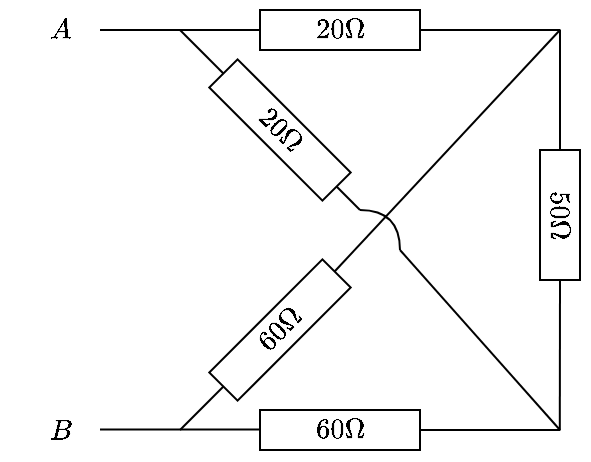 <mxfile version="24.3.1" type="device">
  <diagram name="第 1 页" id="1fEdcULlBcvoynmrYZV7">
    <mxGraphModel dx="508" dy="306" grid="1" gridSize="10" guides="1" tooltips="1" connect="1" arrows="1" fold="1" page="1" pageScale="1" pageWidth="827" pageHeight="1169" math="1" shadow="0">
      <root>
        <mxCell id="0" />
        <mxCell id="1" parent="0" />
        <mxCell id="vMFoWoRUg4v61Knvj1hs-8" style="edgeStyle=orthogonalEdgeStyle;rounded=0;orthogonalLoop=1;jettySize=auto;html=1;exitX=0;exitY=0.5;exitDx=0;exitDy=0;strokeColor=default;endArrow=none;endFill=0;" parent="1" source="vMFoWoRUg4v61Knvj1hs-1" edge="1">
          <mxGeometry relative="1" as="geometry">
            <mxPoint x="200" y="120" as="targetPoint" />
          </mxGeometry>
        </mxCell>
        <mxCell id="vMFoWoRUg4v61Knvj1hs-1" value="\(20\Omega\)" style="rounded=0;whiteSpace=wrap;html=1;" parent="1" vertex="1">
          <mxGeometry x="280" y="110" width="80" height="20" as="geometry" />
        </mxCell>
        <mxCell id="vMFoWoRUg4v61Knvj1hs-2" value="\(60\Omega\)" style="rounded=0;whiteSpace=wrap;html=1;" parent="1" vertex="1">
          <mxGeometry x="280" y="310" width="80" height="20" as="geometry" />
        </mxCell>
        <mxCell id="vMFoWoRUg4v61Knvj1hs-3" value="\(50\Omega\)" style="rounded=0;whiteSpace=wrap;html=1;rotation=90;" parent="1" vertex="1">
          <mxGeometry x="397.5" y="202.5" width="65" height="20" as="geometry" />
        </mxCell>
        <mxCell id="vMFoWoRUg4v61Knvj1hs-4" value="\(60\Omega\)" style="rounded=0;whiteSpace=wrap;html=1;rotation=-45;" parent="1" vertex="1">
          <mxGeometry x="250" y="260" width="80" height="20" as="geometry" />
        </mxCell>
        <mxCell id="vMFoWoRUg4v61Knvj1hs-6" value="\(20\Omega\)" style="rounded=0;whiteSpace=wrap;html=1;rotation=45;" parent="1" vertex="1">
          <mxGeometry x="250" y="160" width="80" height="20" as="geometry" />
        </mxCell>
        <mxCell id="vMFoWoRUg4v61Knvj1hs-10" value="" style="endArrow=none;html=1;rounded=0;entryX=0;entryY=0.5;entryDx=0;entryDy=0;" parent="1" target="vMFoWoRUg4v61Knvj1hs-6" edge="1">
          <mxGeometry width="50" height="50" relative="1" as="geometry">
            <mxPoint x="240" y="120" as="sourcePoint" />
            <mxPoint x="370" y="190" as="targetPoint" />
          </mxGeometry>
        </mxCell>
        <mxCell id="vMFoWoRUg4v61Knvj1hs-11" value="" style="endArrow=none;html=1;rounded=0;entryX=0;entryY=0.5;entryDx=0;entryDy=0;" parent="1" target="vMFoWoRUg4v61Knvj1hs-4" edge="1">
          <mxGeometry width="50" height="50" relative="1" as="geometry">
            <mxPoint x="240" y="320" as="sourcePoint" />
            <mxPoint x="262" y="330" as="targetPoint" />
          </mxGeometry>
        </mxCell>
        <mxCell id="vMFoWoRUg4v61Knvj1hs-12" style="edgeStyle=orthogonalEdgeStyle;rounded=0;orthogonalLoop=1;jettySize=auto;html=1;exitX=0;exitY=0.5;exitDx=0;exitDy=0;strokeColor=default;endArrow=none;endFill=0;" parent="1" edge="1">
          <mxGeometry relative="1" as="geometry">
            <mxPoint x="200" y="319.8" as="targetPoint" />
            <mxPoint x="280" y="319.8" as="sourcePoint" />
          </mxGeometry>
        </mxCell>
        <mxCell id="vMFoWoRUg4v61Knvj1hs-13" value="" style="endArrow=none;html=1;rounded=0;exitX=1;exitY=0.5;exitDx=0;exitDy=0;" parent="1" source="vMFoWoRUg4v61Knvj1hs-6" edge="1">
          <mxGeometry width="50" height="50" relative="1" as="geometry">
            <mxPoint x="320" y="200" as="sourcePoint" />
            <mxPoint x="330" y="210" as="targetPoint" />
          </mxGeometry>
        </mxCell>
        <mxCell id="vMFoWoRUg4v61Knvj1hs-15" value="" style="endArrow=none;html=1;rounded=0;" parent="1" source="vMFoWoRUg4v61Knvj1hs-4" edge="1">
          <mxGeometry width="50" height="50" relative="1" as="geometry">
            <mxPoint x="320" y="240" as="sourcePoint" />
            <mxPoint x="430" y="120" as="targetPoint" />
          </mxGeometry>
        </mxCell>
        <mxCell id="vMFoWoRUg4v61Knvj1hs-16" value="" style="endArrow=none;html=1;rounded=0;" parent="1" edge="1">
          <mxGeometry width="50" height="50" relative="1" as="geometry">
            <mxPoint x="360" y="120" as="sourcePoint" />
            <mxPoint x="430" y="120" as="targetPoint" />
          </mxGeometry>
        </mxCell>
        <mxCell id="vMFoWoRUg4v61Knvj1hs-17" value="" style="endArrow=none;html=1;rounded=0;" parent="1" edge="1">
          <mxGeometry width="50" height="50" relative="1" as="geometry">
            <mxPoint x="430" y="119.8" as="sourcePoint" />
            <mxPoint x="430" y="180" as="targetPoint" />
          </mxGeometry>
        </mxCell>
        <mxCell id="vMFoWoRUg4v61Knvj1hs-18" value="" style="endArrow=none;html=1;rounded=0;entryX=0.5;entryY=0;entryDx=0;entryDy=0;exitX=1;exitY=0.5;exitDx=0;exitDy=0;" parent="1" source="vMFoWoRUg4v61Knvj1hs-3" edge="1">
          <mxGeometry width="50" height="50" relative="1" as="geometry">
            <mxPoint x="429.9" y="250" as="sourcePoint" />
            <mxPoint x="429.9" y="320.2" as="targetPoint" />
          </mxGeometry>
        </mxCell>
        <mxCell id="vMFoWoRUg4v61Knvj1hs-20" value="" style="endArrow=none;html=1;rounded=0;exitX=1;exitY=0.5;exitDx=0;exitDy=0;" parent="1" source="vMFoWoRUg4v61Knvj1hs-2" edge="1">
          <mxGeometry width="50" height="50" relative="1" as="geometry">
            <mxPoint x="380" y="300" as="sourcePoint" />
            <mxPoint x="430" y="320" as="targetPoint" />
          </mxGeometry>
        </mxCell>
        <mxCell id="vMFoWoRUg4v61Knvj1hs-21" value="" style="endArrow=none;html=1;rounded=0;" parent="1" edge="1">
          <mxGeometry width="50" height="50" relative="1" as="geometry">
            <mxPoint x="350" y="230" as="sourcePoint" />
            <mxPoint x="430" y="320" as="targetPoint" />
          </mxGeometry>
        </mxCell>
        <mxCell id="vMFoWoRUg4v61Knvj1hs-23" value="" style="curved=1;endArrow=none;html=1;rounded=0;endFill=0;" parent="1" edge="1">
          <mxGeometry width="50" height="50" relative="1" as="geometry">
            <mxPoint x="350" y="230" as="sourcePoint" />
            <mxPoint x="330" y="210" as="targetPoint" />
            <Array as="points">
              <mxPoint x="350" y="210" />
            </Array>
          </mxGeometry>
        </mxCell>
        <mxCell id="vMFoWoRUg4v61Knvj1hs-25" value="\(A\)" style="text;html=1;align=center;verticalAlign=middle;whiteSpace=wrap;rounded=0;" parent="1" vertex="1">
          <mxGeometry x="150" y="105" width="60" height="30" as="geometry" />
        </mxCell>
        <mxCell id="vMFoWoRUg4v61Knvj1hs-26" value="\(B\)" style="text;html=1;align=center;verticalAlign=middle;whiteSpace=wrap;rounded=0;" parent="1" vertex="1">
          <mxGeometry x="150" y="305" width="60" height="30" as="geometry" />
        </mxCell>
      </root>
    </mxGraphModel>
  </diagram>
</mxfile>
